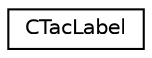 digraph "Graphical Class Hierarchy"
{
  edge [fontname="Helvetica",fontsize="10",labelfontname="Helvetica",labelfontsize="10"];
  node [fontname="Helvetica",fontsize="10",shape=record];
  rankdir="LR";
  Node0 [label="CTacLabel",height=0.2,width=0.4,color="black", fillcolor="white", style="filled",URL="$classCTacLabel.html"];
}

